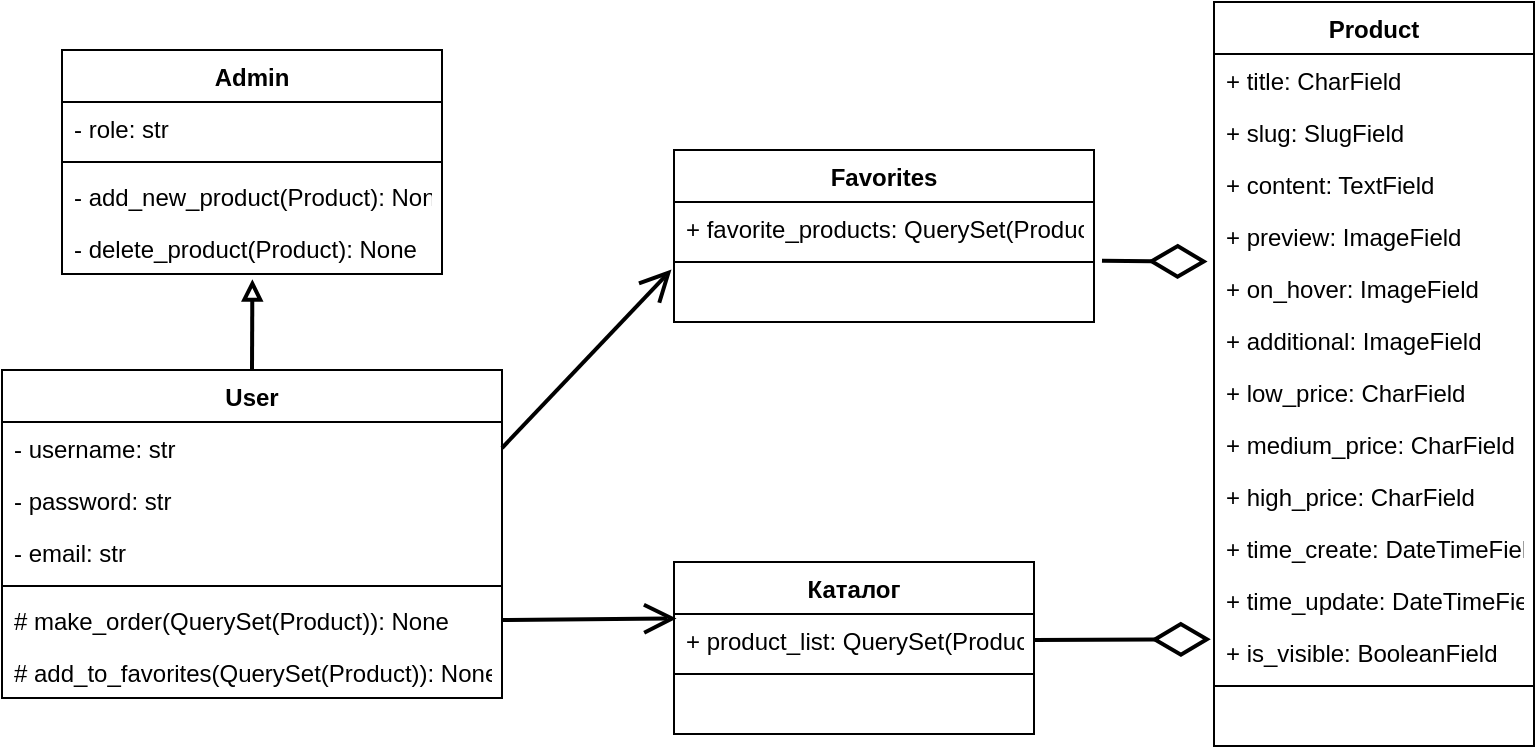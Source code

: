 <mxfile version="20.3.2" type="github">
  <diagram id="C5RBs43oDa-KdzZeNtuy" name="Page-1">
    <mxGraphModel dx="1038" dy="583" grid="1" gridSize="10" guides="1" tooltips="1" connect="1" arrows="1" fold="1" page="1" pageScale="1" pageWidth="827" pageHeight="1169" math="0" shadow="0">
      <root>
        <mxCell id="WIyWlLk6GJQsqaUBKTNV-0" />
        <mxCell id="WIyWlLk6GJQsqaUBKTNV-1" parent="WIyWlLk6GJQsqaUBKTNV-0" />
        <mxCell id="jNp461XwyR3YJ5JXmUzp-10" value="User" style="swimlane;fontStyle=1;align=center;verticalAlign=top;childLayout=stackLayout;horizontal=1;startSize=26;horizontalStack=0;resizeParent=1;resizeParentMax=0;resizeLast=0;collapsible=1;marginBottom=0;" vertex="1" parent="WIyWlLk6GJQsqaUBKTNV-1">
          <mxGeometry x="164" y="314" width="250" height="164" as="geometry" />
        </mxCell>
        <mxCell id="jNp461XwyR3YJ5JXmUzp-11" value="- username: str" style="text;strokeColor=none;fillColor=none;align=left;verticalAlign=top;spacingLeft=4;spacingRight=4;overflow=hidden;rotatable=0;points=[[0,0.5],[1,0.5]];portConstraint=eastwest;" vertex="1" parent="jNp461XwyR3YJ5JXmUzp-10">
          <mxGeometry y="26" width="250" height="26" as="geometry" />
        </mxCell>
        <mxCell id="jNp461XwyR3YJ5JXmUzp-15" value="- password: str" style="text;strokeColor=none;fillColor=none;align=left;verticalAlign=top;spacingLeft=4;spacingRight=4;overflow=hidden;rotatable=0;points=[[0,0.5],[1,0.5]];portConstraint=eastwest;" vertex="1" parent="jNp461XwyR3YJ5JXmUzp-10">
          <mxGeometry y="52" width="250" height="26" as="geometry" />
        </mxCell>
        <mxCell id="jNp461XwyR3YJ5JXmUzp-16" value="- email: str" style="text;strokeColor=none;fillColor=none;align=left;verticalAlign=top;spacingLeft=4;spacingRight=4;overflow=hidden;rotatable=0;points=[[0,0.5],[1,0.5]];portConstraint=eastwest;" vertex="1" parent="jNp461XwyR3YJ5JXmUzp-10">
          <mxGeometry y="78" width="250" height="26" as="geometry" />
        </mxCell>
        <mxCell id="jNp461XwyR3YJ5JXmUzp-12" value="" style="line;strokeWidth=1;fillColor=none;align=left;verticalAlign=middle;spacingTop=-1;spacingLeft=3;spacingRight=3;rotatable=0;labelPosition=right;points=[];portConstraint=eastwest;strokeColor=inherit;" vertex="1" parent="jNp461XwyR3YJ5JXmUzp-10">
          <mxGeometry y="104" width="250" height="8" as="geometry" />
        </mxCell>
        <mxCell id="jNp461XwyR3YJ5JXmUzp-13" value="# make_order(QuerySet(Product)): None" style="text;strokeColor=none;fillColor=none;align=left;verticalAlign=top;spacingLeft=4;spacingRight=4;overflow=hidden;rotatable=0;points=[[0,0.5],[1,0.5]];portConstraint=eastwest;" vertex="1" parent="jNp461XwyR3YJ5JXmUzp-10">
          <mxGeometry y="112" width="250" height="26" as="geometry" />
        </mxCell>
        <mxCell id="jNp461XwyR3YJ5JXmUzp-47" value="# add_to_favorites(QuerySet(Product)): None" style="text;strokeColor=none;fillColor=none;align=left;verticalAlign=top;spacingLeft=4;spacingRight=4;overflow=hidden;rotatable=0;points=[[0,0.5],[1,0.5]];portConstraint=eastwest;" vertex="1" parent="jNp461XwyR3YJ5JXmUzp-10">
          <mxGeometry y="138" width="250" height="26" as="geometry" />
        </mxCell>
        <mxCell id="jNp461XwyR3YJ5JXmUzp-17" value="Product" style="swimlane;fontStyle=1;align=center;verticalAlign=top;childLayout=stackLayout;horizontal=1;startSize=26;horizontalStack=0;resizeParent=1;resizeParentMax=0;resizeLast=0;collapsible=1;marginBottom=0;" vertex="1" parent="WIyWlLk6GJQsqaUBKTNV-1">
          <mxGeometry x="770" y="130" width="160" height="372" as="geometry" />
        </mxCell>
        <mxCell id="jNp461XwyR3YJ5JXmUzp-18" value="+ title: CharField" style="text;strokeColor=none;fillColor=none;align=left;verticalAlign=top;spacingLeft=4;spacingRight=4;overflow=hidden;rotatable=0;points=[[0,0.5],[1,0.5]];portConstraint=eastwest;" vertex="1" parent="jNp461XwyR3YJ5JXmUzp-17">
          <mxGeometry y="26" width="160" height="26" as="geometry" />
        </mxCell>
        <mxCell id="jNp461XwyR3YJ5JXmUzp-19" value="+ slug: SlugField" style="text;strokeColor=none;fillColor=none;align=left;verticalAlign=top;spacingLeft=4;spacingRight=4;overflow=hidden;rotatable=0;points=[[0,0.5],[1,0.5]];portConstraint=eastwest;" vertex="1" parent="jNp461XwyR3YJ5JXmUzp-17">
          <mxGeometry y="52" width="160" height="26" as="geometry" />
        </mxCell>
        <mxCell id="jNp461XwyR3YJ5JXmUzp-20" value="+ content: TextField" style="text;strokeColor=none;fillColor=none;align=left;verticalAlign=top;spacingLeft=4;spacingRight=4;overflow=hidden;rotatable=0;points=[[0,0.5],[1,0.5]];portConstraint=eastwest;" vertex="1" parent="jNp461XwyR3YJ5JXmUzp-17">
          <mxGeometry y="78" width="160" height="26" as="geometry" />
        </mxCell>
        <mxCell id="jNp461XwyR3YJ5JXmUzp-29" value="+ preview: ImageField" style="text;strokeColor=none;fillColor=none;align=left;verticalAlign=top;spacingLeft=4;spacingRight=4;overflow=hidden;rotatable=0;points=[[0,0.5],[1,0.5]];portConstraint=eastwest;" vertex="1" parent="jNp461XwyR3YJ5JXmUzp-17">
          <mxGeometry y="104" width="160" height="26" as="geometry" />
        </mxCell>
        <mxCell id="jNp461XwyR3YJ5JXmUzp-30" value="+ on_hover: ImageField" style="text;strokeColor=none;fillColor=none;align=left;verticalAlign=top;spacingLeft=4;spacingRight=4;overflow=hidden;rotatable=0;points=[[0,0.5],[1,0.5]];portConstraint=eastwest;" vertex="1" parent="jNp461XwyR3YJ5JXmUzp-17">
          <mxGeometry y="130" width="160" height="26" as="geometry" />
        </mxCell>
        <mxCell id="jNp461XwyR3YJ5JXmUzp-31" value="+ additional: ImageField" style="text;strokeColor=none;fillColor=none;align=left;verticalAlign=top;spacingLeft=4;spacingRight=4;overflow=hidden;rotatable=0;points=[[0,0.5],[1,0.5]];portConstraint=eastwest;" vertex="1" parent="jNp461XwyR3YJ5JXmUzp-17">
          <mxGeometry y="156" width="160" height="26" as="geometry" />
        </mxCell>
        <mxCell id="jNp461XwyR3YJ5JXmUzp-32" value="+ low_price: CharField" style="text;strokeColor=none;fillColor=none;align=left;verticalAlign=top;spacingLeft=4;spacingRight=4;overflow=hidden;rotatable=0;points=[[0,0.5],[1,0.5]];portConstraint=eastwest;" vertex="1" parent="jNp461XwyR3YJ5JXmUzp-17">
          <mxGeometry y="182" width="160" height="26" as="geometry" />
        </mxCell>
        <mxCell id="jNp461XwyR3YJ5JXmUzp-33" value="+ medium_price: CharField" style="text;strokeColor=none;fillColor=none;align=left;verticalAlign=top;spacingLeft=4;spacingRight=4;overflow=hidden;rotatable=0;points=[[0,0.5],[1,0.5]];portConstraint=eastwest;" vertex="1" parent="jNp461XwyR3YJ5JXmUzp-17">
          <mxGeometry y="208" width="160" height="26" as="geometry" />
        </mxCell>
        <mxCell id="jNp461XwyR3YJ5JXmUzp-34" value="+ high_price: CharField" style="text;strokeColor=none;fillColor=none;align=left;verticalAlign=top;spacingLeft=4;spacingRight=4;overflow=hidden;rotatable=0;points=[[0,0.5],[1,0.5]];portConstraint=eastwest;" vertex="1" parent="jNp461XwyR3YJ5JXmUzp-17">
          <mxGeometry y="234" width="160" height="26" as="geometry" />
        </mxCell>
        <mxCell id="jNp461XwyR3YJ5JXmUzp-35" value="+ time_create: DateTimeField" style="text;strokeColor=none;fillColor=none;align=left;verticalAlign=top;spacingLeft=4;spacingRight=4;overflow=hidden;rotatable=0;points=[[0,0.5],[1,0.5]];portConstraint=eastwest;" vertex="1" parent="jNp461XwyR3YJ5JXmUzp-17">
          <mxGeometry y="260" width="160" height="26" as="geometry" />
        </mxCell>
        <mxCell id="jNp461XwyR3YJ5JXmUzp-36" value="+ time_update: DateTimeField" style="text;strokeColor=none;fillColor=none;align=left;verticalAlign=top;spacingLeft=4;spacingRight=4;overflow=hidden;rotatable=0;points=[[0,0.5],[1,0.5]];portConstraint=eastwest;" vertex="1" parent="jNp461XwyR3YJ5JXmUzp-17">
          <mxGeometry y="286" width="160" height="26" as="geometry" />
        </mxCell>
        <mxCell id="jNp461XwyR3YJ5JXmUzp-37" value="+ is_visible: BooleanField" style="text;strokeColor=none;fillColor=none;align=left;verticalAlign=top;spacingLeft=4;spacingRight=4;overflow=hidden;rotatable=0;points=[[0,0.5],[1,0.5]];portConstraint=eastwest;" vertex="1" parent="jNp461XwyR3YJ5JXmUzp-17">
          <mxGeometry y="312" width="160" height="26" as="geometry" />
        </mxCell>
        <mxCell id="jNp461XwyR3YJ5JXmUzp-21" value="" style="line;strokeWidth=1;fillColor=none;align=left;verticalAlign=middle;spacingTop=-1;spacingLeft=3;spacingRight=3;rotatable=0;labelPosition=right;points=[];portConstraint=eastwest;strokeColor=inherit;" vertex="1" parent="jNp461XwyR3YJ5JXmUzp-17">
          <mxGeometry y="338" width="160" height="8" as="geometry" />
        </mxCell>
        <mxCell id="jNp461XwyR3YJ5JXmUzp-22" value=" " style="text;strokeColor=none;fillColor=none;align=left;verticalAlign=top;spacingLeft=4;spacingRight=4;overflow=hidden;rotatable=0;points=[[0,0.5],[1,0.5]];portConstraint=eastwest;" vertex="1" parent="jNp461XwyR3YJ5JXmUzp-17">
          <mxGeometry y="346" width="160" height="26" as="geometry" />
        </mxCell>
        <mxCell id="jNp461XwyR3YJ5JXmUzp-39" value="Каталог" style="swimlane;fontStyle=1;align=center;verticalAlign=top;childLayout=stackLayout;horizontal=1;startSize=26;horizontalStack=0;resizeParent=1;resizeParentMax=0;resizeLast=0;collapsible=1;marginBottom=0;" vertex="1" parent="WIyWlLk6GJQsqaUBKTNV-1">
          <mxGeometry x="500" y="410" width="180" height="86" as="geometry" />
        </mxCell>
        <mxCell id="jNp461XwyR3YJ5JXmUzp-40" value="+ product_list: QuerySet(Product)" style="text;strokeColor=none;fillColor=none;align=left;verticalAlign=top;spacingLeft=4;spacingRight=4;overflow=hidden;rotatable=0;points=[[0,0.5],[1,0.5]];portConstraint=eastwest;" vertex="1" parent="jNp461XwyR3YJ5JXmUzp-39">
          <mxGeometry y="26" width="180" height="26" as="geometry" />
        </mxCell>
        <mxCell id="jNp461XwyR3YJ5JXmUzp-41" value="" style="line;strokeWidth=1;fillColor=none;align=left;verticalAlign=middle;spacingTop=-1;spacingLeft=3;spacingRight=3;rotatable=0;labelPosition=right;points=[];portConstraint=eastwest;strokeColor=inherit;" vertex="1" parent="jNp461XwyR3YJ5JXmUzp-39">
          <mxGeometry y="52" width="180" height="8" as="geometry" />
        </mxCell>
        <mxCell id="jNp461XwyR3YJ5JXmUzp-42" value=" " style="text;strokeColor=none;fillColor=none;align=left;verticalAlign=top;spacingLeft=4;spacingRight=4;overflow=hidden;rotatable=0;points=[[0,0.5],[1,0.5]];portConstraint=eastwest;" vertex="1" parent="jNp461XwyR3YJ5JXmUzp-39">
          <mxGeometry y="60" width="180" height="26" as="geometry" />
        </mxCell>
        <mxCell id="jNp461XwyR3YJ5JXmUzp-43" value="Favorites" style="swimlane;fontStyle=1;align=center;verticalAlign=top;childLayout=stackLayout;horizontal=1;startSize=26;horizontalStack=0;resizeParent=1;resizeParentMax=0;resizeLast=0;collapsible=1;marginBottom=0;" vertex="1" parent="WIyWlLk6GJQsqaUBKTNV-1">
          <mxGeometry x="500" y="204" width="210" height="86" as="geometry" />
        </mxCell>
        <mxCell id="jNp461XwyR3YJ5JXmUzp-44" value="+ favorite_products: QuerySet(Product)" style="text;strokeColor=none;fillColor=none;align=left;verticalAlign=top;spacingLeft=4;spacingRight=4;overflow=hidden;rotatable=0;points=[[0,0.5],[1,0.5]];portConstraint=eastwest;" vertex="1" parent="jNp461XwyR3YJ5JXmUzp-43">
          <mxGeometry y="26" width="210" height="26" as="geometry" />
        </mxCell>
        <mxCell id="jNp461XwyR3YJ5JXmUzp-45" value="" style="line;strokeWidth=1;fillColor=none;align=left;verticalAlign=middle;spacingTop=-1;spacingLeft=3;spacingRight=3;rotatable=0;labelPosition=right;points=[];portConstraint=eastwest;strokeColor=inherit;" vertex="1" parent="jNp461XwyR3YJ5JXmUzp-43">
          <mxGeometry y="52" width="210" height="8" as="geometry" />
        </mxCell>
        <mxCell id="jNp461XwyR3YJ5JXmUzp-46" value=" " style="text;strokeColor=none;fillColor=none;align=left;verticalAlign=top;spacingLeft=4;spacingRight=4;overflow=hidden;rotatable=0;points=[[0,0.5],[1,0.5]];portConstraint=eastwest;" vertex="1" parent="jNp461XwyR3YJ5JXmUzp-43">
          <mxGeometry y="60" width="210" height="26" as="geometry" />
        </mxCell>
        <mxCell id="jNp461XwyR3YJ5JXmUzp-48" value="Admin" style="swimlane;fontStyle=1;align=center;verticalAlign=top;childLayout=stackLayout;horizontal=1;startSize=26;horizontalStack=0;resizeParent=1;resizeParentMax=0;resizeLast=0;collapsible=1;marginBottom=0;" vertex="1" parent="WIyWlLk6GJQsqaUBKTNV-1">
          <mxGeometry x="194" y="154" width="190" height="112" as="geometry" />
        </mxCell>
        <mxCell id="jNp461XwyR3YJ5JXmUzp-49" value="- role: str" style="text;strokeColor=none;fillColor=none;align=left;verticalAlign=top;spacingLeft=4;spacingRight=4;overflow=hidden;rotatable=0;points=[[0,0.5],[1,0.5]];portConstraint=eastwest;" vertex="1" parent="jNp461XwyR3YJ5JXmUzp-48">
          <mxGeometry y="26" width="190" height="26" as="geometry" />
        </mxCell>
        <mxCell id="jNp461XwyR3YJ5JXmUzp-50" value="" style="line;strokeWidth=1;fillColor=none;align=left;verticalAlign=middle;spacingTop=-1;spacingLeft=3;spacingRight=3;rotatable=0;labelPosition=right;points=[];portConstraint=eastwest;strokeColor=inherit;" vertex="1" parent="jNp461XwyR3YJ5JXmUzp-48">
          <mxGeometry y="52" width="190" height="8" as="geometry" />
        </mxCell>
        <mxCell id="jNp461XwyR3YJ5JXmUzp-51" value="- add_new_product(Product): None" style="text;strokeColor=none;fillColor=none;align=left;verticalAlign=top;spacingLeft=4;spacingRight=4;overflow=hidden;rotatable=0;points=[[0,0.5],[1,0.5]];portConstraint=eastwest;" vertex="1" parent="jNp461XwyR3YJ5JXmUzp-48">
          <mxGeometry y="60" width="190" height="26" as="geometry" />
        </mxCell>
        <mxCell id="jNp461XwyR3YJ5JXmUzp-52" value="- delete_product(Product): None" style="text;strokeColor=none;fillColor=none;align=left;verticalAlign=top;spacingLeft=4;spacingRight=4;overflow=hidden;rotatable=0;points=[[0,0.5],[1,0.5]];portConstraint=eastwest;" vertex="1" parent="jNp461XwyR3YJ5JXmUzp-48">
          <mxGeometry y="86" width="190" height="26" as="geometry" />
        </mxCell>
        <mxCell id="jNp461XwyR3YJ5JXmUzp-53" value="" style="endArrow=block;endFill=0;html=1;rounded=0;exitX=0.5;exitY=0;exitDx=0;exitDy=0;entryX=0.501;entryY=1.1;entryDx=0;entryDy=0;entryPerimeter=0;strokeWidth=2;" edge="1" parent="WIyWlLk6GJQsqaUBKTNV-1" source="jNp461XwyR3YJ5JXmUzp-10" target="jNp461XwyR3YJ5JXmUzp-52">
          <mxGeometry width="160" relative="1" as="geometry">
            <mxPoint x="294" y="384" as="sourcePoint" />
            <mxPoint x="454" y="384" as="targetPoint" />
          </mxGeometry>
        </mxCell>
        <mxCell id="jNp461XwyR3YJ5JXmUzp-54" value="" style="endArrow=diamondThin;endFill=0;endSize=24;html=1;rounded=0;strokeWidth=2;exitX=1;exitY=0.5;exitDx=0;exitDy=0;entryX=-0.01;entryY=0.254;entryDx=0;entryDy=0;entryPerimeter=0;" edge="1" parent="WIyWlLk6GJQsqaUBKTNV-1" source="jNp461XwyR3YJ5JXmUzp-40" target="jNp461XwyR3YJ5JXmUzp-37">
          <mxGeometry width="160" relative="1" as="geometry">
            <mxPoint x="330" y="360" as="sourcePoint" />
            <mxPoint x="770" y="330" as="targetPoint" />
          </mxGeometry>
        </mxCell>
        <mxCell id="jNp461XwyR3YJ5JXmUzp-57" value="" style="endArrow=diamondThin;endFill=0;endSize=24;html=1;rounded=0;strokeWidth=2;exitX=1.019;exitY=1.131;exitDx=0;exitDy=0;exitPerimeter=0;entryX=-0.02;entryY=-0.008;entryDx=0;entryDy=0;entryPerimeter=0;" edge="1" parent="WIyWlLk6GJQsqaUBKTNV-1" source="jNp461XwyR3YJ5JXmUzp-44" target="jNp461XwyR3YJ5JXmUzp-30">
          <mxGeometry width="160" relative="1" as="geometry">
            <mxPoint x="705" y="339" as="sourcePoint" />
            <mxPoint x="780" y="337.065" as="targetPoint" />
          </mxGeometry>
        </mxCell>
        <mxCell id="jNp461XwyR3YJ5JXmUzp-58" value="" style="endArrow=open;endFill=1;endSize=12;html=1;rounded=0;strokeWidth=2;exitX=1;exitY=0.5;exitDx=0;exitDy=0;entryX=-0.006;entryY=-0.008;entryDx=0;entryDy=0;entryPerimeter=0;" edge="1" parent="WIyWlLk6GJQsqaUBKTNV-1" source="jNp461XwyR3YJ5JXmUzp-11" target="jNp461XwyR3YJ5JXmUzp-46">
          <mxGeometry width="160" relative="1" as="geometry">
            <mxPoint x="330" y="310" as="sourcePoint" />
            <mxPoint x="490" y="310" as="targetPoint" />
          </mxGeometry>
        </mxCell>
        <mxCell id="jNp461XwyR3YJ5JXmUzp-60" value="" style="endArrow=open;endFill=1;endSize=12;html=1;rounded=0;strokeWidth=2;exitX=1;exitY=0.5;exitDx=0;exitDy=0;entryX=0.007;entryY=0.085;entryDx=0;entryDy=0;entryPerimeter=0;" edge="1" parent="WIyWlLk6GJQsqaUBKTNV-1" source="jNp461XwyR3YJ5JXmUzp-13" target="jNp461XwyR3YJ5JXmUzp-40">
          <mxGeometry width="160" relative="1" as="geometry">
            <mxPoint x="424" y="363" as="sourcePoint" />
            <mxPoint x="508.74" y="273.792" as="targetPoint" />
          </mxGeometry>
        </mxCell>
      </root>
    </mxGraphModel>
  </diagram>
</mxfile>

